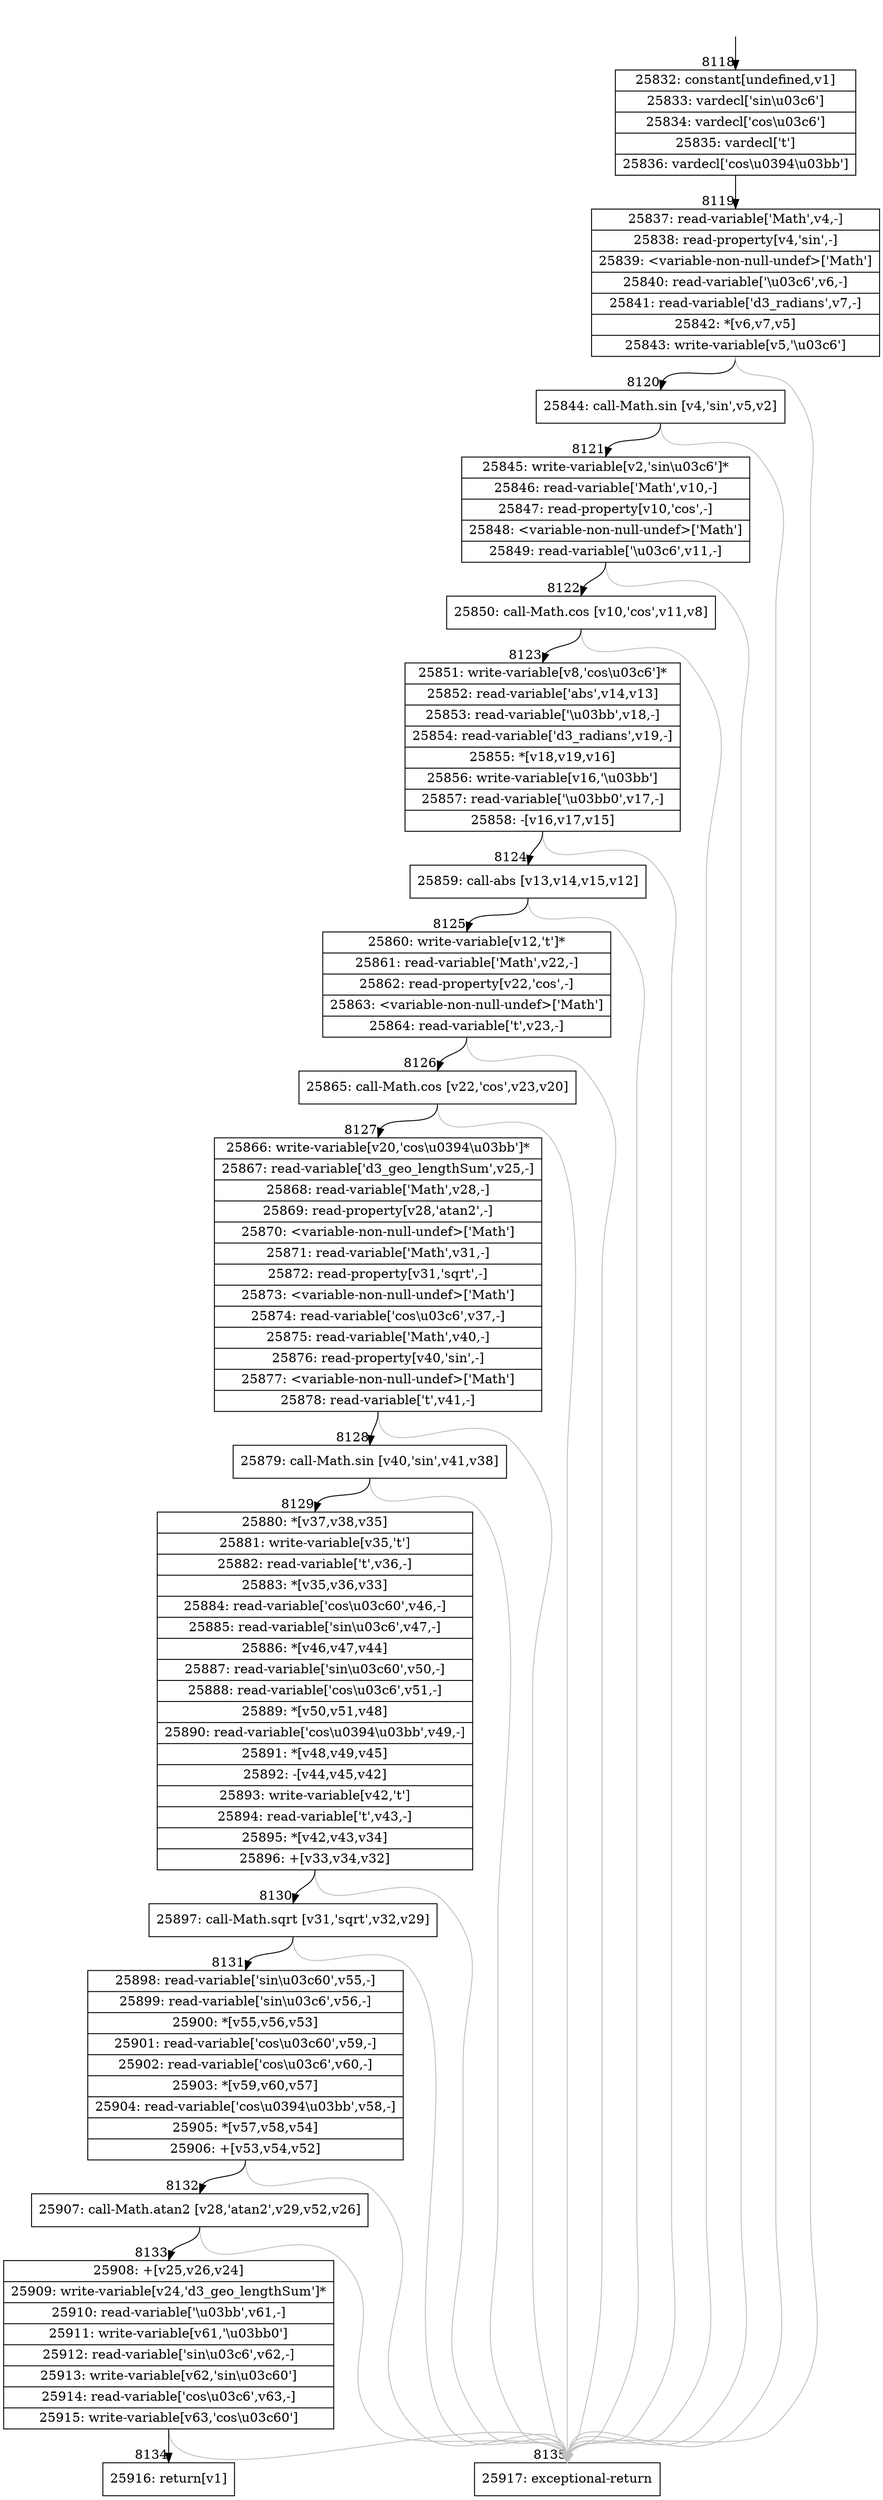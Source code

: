 digraph {
rankdir="TD"
BB_entry769[shape=none,label=""];
BB_entry769 -> BB8118 [tailport=s, headport=n, headlabel="    8118"]
BB8118 [shape=record label="{25832: constant[undefined,v1]|25833: vardecl['sin\\u03c6']|25834: vardecl['cos\\u03c6']|25835: vardecl['t']|25836: vardecl['cos\\u0394\\u03bb']}" ] 
BB8118 -> BB8119 [tailport=s, headport=n, headlabel="      8119"]
BB8119 [shape=record label="{25837: read-variable['Math',v4,-]|25838: read-property[v4,'sin',-]|25839: \<variable-non-null-undef\>['Math']|25840: read-variable['\\u03c6',v6,-]|25841: read-variable['d3_radians',v7,-]|25842: *[v6,v7,v5]|25843: write-variable[v5,'\\u03c6']}" ] 
BB8119 -> BB8120 [tailport=s, headport=n, headlabel="      8120"]
BB8119 -> BB8135 [tailport=s, headport=n, color=gray, headlabel="      8135"]
BB8120 [shape=record label="{25844: call-Math.sin [v4,'sin',v5,v2]}" ] 
BB8120 -> BB8121 [tailport=s, headport=n, headlabel="      8121"]
BB8120 -> BB8135 [tailport=s, headport=n, color=gray]
BB8121 [shape=record label="{25845: write-variable[v2,'sin\\u03c6']*|25846: read-variable['Math',v10,-]|25847: read-property[v10,'cos',-]|25848: \<variable-non-null-undef\>['Math']|25849: read-variable['\\u03c6',v11,-]}" ] 
BB8121 -> BB8122 [tailport=s, headport=n, headlabel="      8122"]
BB8121 -> BB8135 [tailport=s, headport=n, color=gray]
BB8122 [shape=record label="{25850: call-Math.cos [v10,'cos',v11,v8]}" ] 
BB8122 -> BB8123 [tailport=s, headport=n, headlabel="      8123"]
BB8122 -> BB8135 [tailport=s, headport=n, color=gray]
BB8123 [shape=record label="{25851: write-variable[v8,'cos\\u03c6']*|25852: read-variable['abs',v14,v13]|25853: read-variable['\\u03bb',v18,-]|25854: read-variable['d3_radians',v19,-]|25855: *[v18,v19,v16]|25856: write-variable[v16,'\\u03bb']|25857: read-variable['\\u03bb0',v17,-]|25858: -[v16,v17,v15]}" ] 
BB8123 -> BB8124 [tailport=s, headport=n, headlabel="      8124"]
BB8123 -> BB8135 [tailport=s, headport=n, color=gray]
BB8124 [shape=record label="{25859: call-abs [v13,v14,v15,v12]}" ] 
BB8124 -> BB8125 [tailport=s, headport=n, headlabel="      8125"]
BB8124 -> BB8135 [tailport=s, headport=n, color=gray]
BB8125 [shape=record label="{25860: write-variable[v12,'t']*|25861: read-variable['Math',v22,-]|25862: read-property[v22,'cos',-]|25863: \<variable-non-null-undef\>['Math']|25864: read-variable['t',v23,-]}" ] 
BB8125 -> BB8126 [tailport=s, headport=n, headlabel="      8126"]
BB8125 -> BB8135 [tailport=s, headport=n, color=gray]
BB8126 [shape=record label="{25865: call-Math.cos [v22,'cos',v23,v20]}" ] 
BB8126 -> BB8127 [tailport=s, headport=n, headlabel="      8127"]
BB8126 -> BB8135 [tailport=s, headport=n, color=gray]
BB8127 [shape=record label="{25866: write-variable[v20,'cos\\u0394\\u03bb']*|25867: read-variable['d3_geo_lengthSum',v25,-]|25868: read-variable['Math',v28,-]|25869: read-property[v28,'atan2',-]|25870: \<variable-non-null-undef\>['Math']|25871: read-variable['Math',v31,-]|25872: read-property[v31,'sqrt',-]|25873: \<variable-non-null-undef\>['Math']|25874: read-variable['cos\\u03c6',v37,-]|25875: read-variable['Math',v40,-]|25876: read-property[v40,'sin',-]|25877: \<variable-non-null-undef\>['Math']|25878: read-variable['t',v41,-]}" ] 
BB8127 -> BB8128 [tailport=s, headport=n, headlabel="      8128"]
BB8127 -> BB8135 [tailport=s, headport=n, color=gray]
BB8128 [shape=record label="{25879: call-Math.sin [v40,'sin',v41,v38]}" ] 
BB8128 -> BB8129 [tailport=s, headport=n, headlabel="      8129"]
BB8128 -> BB8135 [tailport=s, headport=n, color=gray]
BB8129 [shape=record label="{25880: *[v37,v38,v35]|25881: write-variable[v35,'t']|25882: read-variable['t',v36,-]|25883: *[v35,v36,v33]|25884: read-variable['cos\\u03c60',v46,-]|25885: read-variable['sin\\u03c6',v47,-]|25886: *[v46,v47,v44]|25887: read-variable['sin\\u03c60',v50,-]|25888: read-variable['cos\\u03c6',v51,-]|25889: *[v50,v51,v48]|25890: read-variable['cos\\u0394\\u03bb',v49,-]|25891: *[v48,v49,v45]|25892: -[v44,v45,v42]|25893: write-variable[v42,'t']|25894: read-variable['t',v43,-]|25895: *[v42,v43,v34]|25896: +[v33,v34,v32]}" ] 
BB8129 -> BB8130 [tailport=s, headport=n, headlabel="      8130"]
BB8129 -> BB8135 [tailport=s, headport=n, color=gray]
BB8130 [shape=record label="{25897: call-Math.sqrt [v31,'sqrt',v32,v29]}" ] 
BB8130 -> BB8131 [tailport=s, headport=n, headlabel="      8131"]
BB8130 -> BB8135 [tailport=s, headport=n, color=gray]
BB8131 [shape=record label="{25898: read-variable['sin\\u03c60',v55,-]|25899: read-variable['sin\\u03c6',v56,-]|25900: *[v55,v56,v53]|25901: read-variable['cos\\u03c60',v59,-]|25902: read-variable['cos\\u03c6',v60,-]|25903: *[v59,v60,v57]|25904: read-variable['cos\\u0394\\u03bb',v58,-]|25905: *[v57,v58,v54]|25906: +[v53,v54,v52]}" ] 
BB8131 -> BB8132 [tailport=s, headport=n, headlabel="      8132"]
BB8131 -> BB8135 [tailport=s, headport=n, color=gray]
BB8132 [shape=record label="{25907: call-Math.atan2 [v28,'atan2',v29,v52,v26]}" ] 
BB8132 -> BB8133 [tailport=s, headport=n, headlabel="      8133"]
BB8132 -> BB8135 [tailport=s, headport=n, color=gray]
BB8133 [shape=record label="{25908: +[v25,v26,v24]|25909: write-variable[v24,'d3_geo_lengthSum']*|25910: read-variable['\\u03bb',v61,-]|25911: write-variable[v61,'\\u03bb0']|25912: read-variable['sin\\u03c6',v62,-]|25913: write-variable[v62,'sin\\u03c60']|25914: read-variable['cos\\u03c6',v63,-]|25915: write-variable[v63,'cos\\u03c60']}" ] 
BB8133 -> BB8134 [tailport=s, headport=n, headlabel="      8134"]
BB8133 -> BB8135 [tailport=s, headport=n, color=gray]
BB8134 [shape=record label="{25916: return[v1]}" ] 
BB8135 [shape=record label="{25917: exceptional-return}" ] 
//#$~ 4652
}

